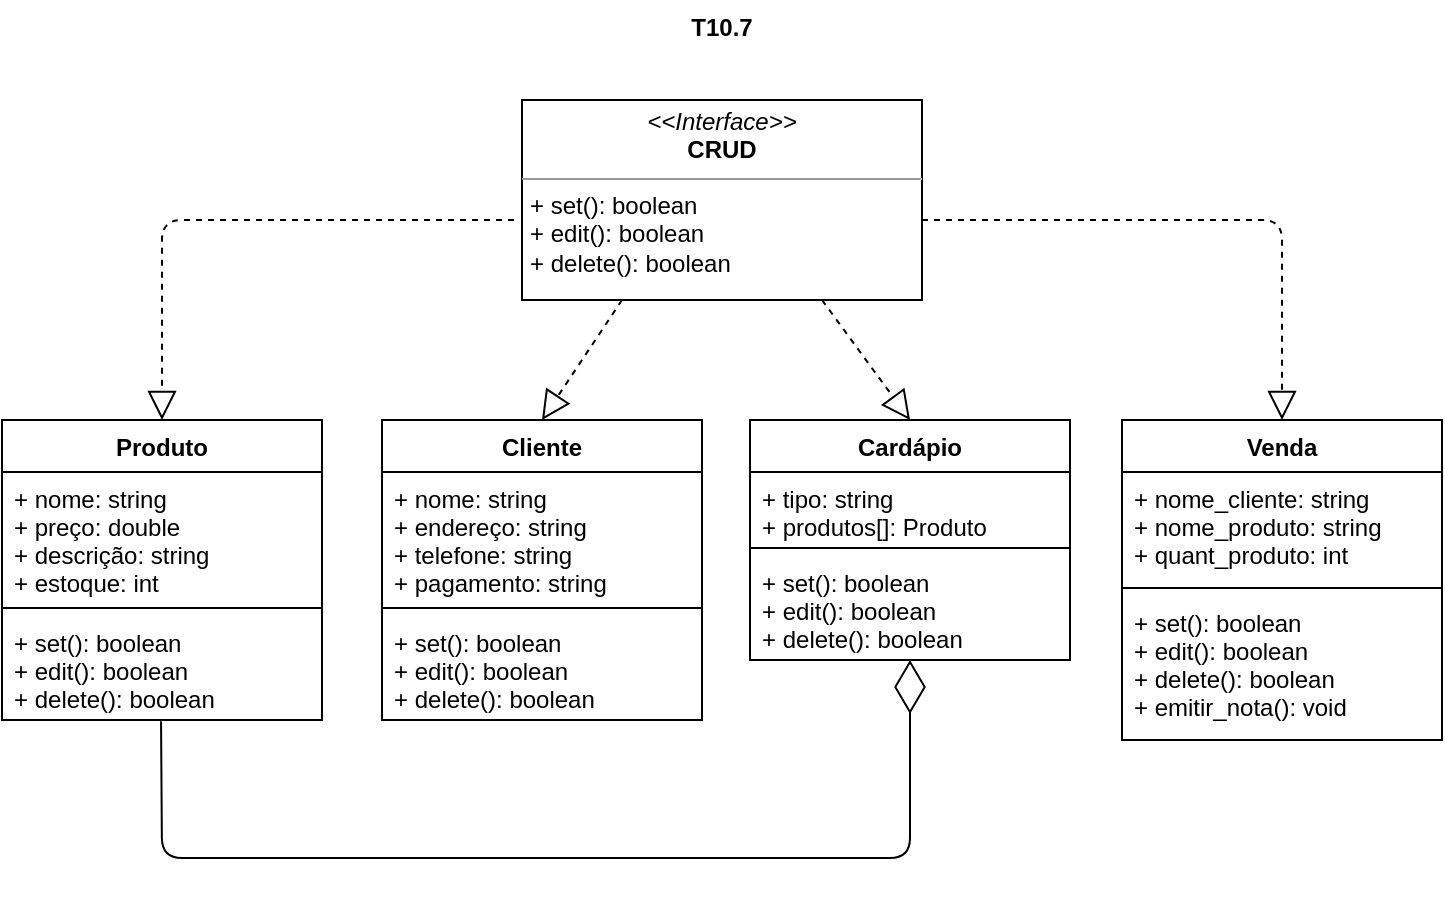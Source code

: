 <mxfile version="14.9.9" type="device"><diagram id="-9zRMThLOueav20SKshR" name="Page-1"><mxGraphModel dx="980" dy="536" grid="1" gridSize="10" guides="1" tooltips="1" connect="1" arrows="1" fold="1" page="1" pageScale="1" pageWidth="827" pageHeight="1169" math="0" shadow="0"><root><mxCell id="0"/><mxCell id="1" parent="0"/><mxCell id="WGsRkCqhGHkbqIBpGS22-4" value="&lt;p style=&quot;margin: 0px ; margin-top: 4px ; text-align: center&quot;&gt;&lt;i&gt;&amp;lt;&amp;lt;Interface&amp;gt;&amp;gt;&lt;/i&gt;&lt;br&gt;&lt;b&gt;CRUD&lt;/b&gt;&lt;/p&gt;&lt;hr size=&quot;1&quot;&gt;&lt;p style=&quot;margin: 0px ; margin-left: 4px&quot;&gt;+ set(): boolean&lt;/p&gt;&lt;p style=&quot;margin: 0px ; margin-left: 4px&quot;&gt;+ edit(): boolean&lt;/p&gt;&lt;p style=&quot;margin: 0px ; margin-left: 4px&quot;&gt;+ delete(): boolean&lt;/p&gt;" style="verticalAlign=top;align=left;overflow=fill;fontSize=12;fontFamily=Helvetica;html=1;" vertex="1" parent="1"><mxGeometry x="314" y="60" width="200" height="100" as="geometry"/></mxCell><mxCell id="WGsRkCqhGHkbqIBpGS22-5" value="Produto" style="swimlane;fontStyle=1;align=center;verticalAlign=top;childLayout=stackLayout;horizontal=1;startSize=26;horizontalStack=0;resizeParent=1;resizeParentMax=0;resizeLast=0;collapsible=1;marginBottom=0;aspect=fixed;" vertex="1" parent="1"><mxGeometry x="54" y="220" width="160" height="150" as="geometry"><mxRectangle x="54" y="180" width="100" height="26" as="alternateBounds"/></mxGeometry></mxCell><mxCell id="WGsRkCqhGHkbqIBpGS22-6" value="+ nome: string&#10;+ preço: double&#10;+ descrição: string&#10;+ estoque: int" style="text;strokeColor=none;fillColor=none;align=left;verticalAlign=top;spacingLeft=4;spacingRight=4;overflow=hidden;rotatable=0;points=[[0,0.5],[1,0.5]];portConstraint=eastwest;" vertex="1" parent="WGsRkCqhGHkbqIBpGS22-5"><mxGeometry y="26" width="160" height="64" as="geometry"/></mxCell><mxCell id="WGsRkCqhGHkbqIBpGS22-7" value="" style="line;strokeWidth=1;fillColor=none;align=left;verticalAlign=middle;spacingTop=-1;spacingLeft=3;spacingRight=3;rotatable=0;labelPosition=right;points=[];portConstraint=eastwest;" vertex="1" parent="WGsRkCqhGHkbqIBpGS22-5"><mxGeometry y="90" width="160" height="8" as="geometry"/></mxCell><mxCell id="WGsRkCqhGHkbqIBpGS22-8" value="+ set(): boolean&#10;+ edit(): boolean&#10;+ delete(): boolean" style="text;strokeColor=none;fillColor=none;align=left;verticalAlign=top;spacingLeft=4;spacingRight=4;overflow=hidden;rotatable=0;points=[[0,0.5],[1,0.5]];portConstraint=eastwest;" vertex="1" parent="WGsRkCqhGHkbqIBpGS22-5"><mxGeometry y="98" width="160" height="52" as="geometry"/></mxCell><mxCell id="WGsRkCqhGHkbqIBpGS22-9" value="Cliente" style="swimlane;fontStyle=1;align=center;verticalAlign=top;childLayout=stackLayout;horizontal=1;startSize=26;horizontalStack=0;resizeParent=1;resizeParentMax=0;resizeLast=0;collapsible=1;marginBottom=0;" vertex="1" parent="1"><mxGeometry x="244" y="220" width="160" height="150" as="geometry"/></mxCell><mxCell id="WGsRkCqhGHkbqIBpGS22-10" value="+ nome: string&#10;+ endereço: string&#10;+ telefone: string&#10;+ pagamento: string" style="text;strokeColor=none;fillColor=none;align=left;verticalAlign=top;spacingLeft=4;spacingRight=4;overflow=hidden;rotatable=0;points=[[0,0.5],[1,0.5]];portConstraint=eastwest;" vertex="1" parent="WGsRkCqhGHkbqIBpGS22-9"><mxGeometry y="26" width="160" height="64" as="geometry"/></mxCell><mxCell id="WGsRkCqhGHkbqIBpGS22-11" value="" style="line;strokeWidth=1;fillColor=none;align=left;verticalAlign=middle;spacingTop=-1;spacingLeft=3;spacingRight=3;rotatable=0;labelPosition=right;points=[];portConstraint=eastwest;" vertex="1" parent="WGsRkCqhGHkbqIBpGS22-9"><mxGeometry y="90" width="160" height="8" as="geometry"/></mxCell><mxCell id="WGsRkCqhGHkbqIBpGS22-12" value="+ set(): boolean&#10;+ edit(): boolean&#10;+ delete(): boolean" style="text;strokeColor=none;fillColor=none;align=left;verticalAlign=top;spacingLeft=4;spacingRight=4;overflow=hidden;rotatable=0;points=[[0,0.5],[1,0.5]];portConstraint=eastwest;" vertex="1" parent="WGsRkCqhGHkbqIBpGS22-9"><mxGeometry y="98" width="160" height="52" as="geometry"/></mxCell><mxCell id="WGsRkCqhGHkbqIBpGS22-13" value="Cardápio" style="swimlane;fontStyle=1;align=center;verticalAlign=top;childLayout=stackLayout;horizontal=1;startSize=26;horizontalStack=0;resizeParent=1;resizeParentMax=0;resizeLast=0;collapsible=1;marginBottom=0;" vertex="1" parent="1"><mxGeometry x="428" y="220" width="160" height="120" as="geometry"/></mxCell><mxCell id="WGsRkCqhGHkbqIBpGS22-14" value="+ tipo: string&#10;+ produtos[]: Produto" style="text;strokeColor=none;fillColor=none;align=left;verticalAlign=top;spacingLeft=4;spacingRight=4;overflow=hidden;rotatable=0;points=[[0,0.5],[1,0.5]];portConstraint=eastwest;" vertex="1" parent="WGsRkCqhGHkbqIBpGS22-13"><mxGeometry y="26" width="160" height="34" as="geometry"/></mxCell><mxCell id="WGsRkCqhGHkbqIBpGS22-15" value="" style="line;strokeWidth=1;fillColor=none;align=left;verticalAlign=middle;spacingTop=-1;spacingLeft=3;spacingRight=3;rotatable=0;labelPosition=right;points=[];portConstraint=eastwest;" vertex="1" parent="WGsRkCqhGHkbqIBpGS22-13"><mxGeometry y="60" width="160" height="8" as="geometry"/></mxCell><mxCell id="WGsRkCqhGHkbqIBpGS22-16" value="+ set(): boolean&#10;+ edit(): boolean&#10;+ delete(): boolean" style="text;strokeColor=none;fillColor=none;align=left;verticalAlign=top;spacingLeft=4;spacingRight=4;overflow=hidden;rotatable=0;points=[[0,0.5],[1,0.5]];portConstraint=eastwest;" vertex="1" parent="WGsRkCqhGHkbqIBpGS22-13"><mxGeometry y="68" width="160" height="52" as="geometry"/></mxCell><mxCell id="WGsRkCqhGHkbqIBpGS22-17" value="Venda" style="swimlane;fontStyle=1;align=center;verticalAlign=top;childLayout=stackLayout;horizontal=1;startSize=26;horizontalStack=0;resizeParent=1;resizeParentMax=0;resizeLast=0;collapsible=1;marginBottom=0;" vertex="1" parent="1"><mxGeometry x="614" y="220" width="160" height="160" as="geometry"/></mxCell><mxCell id="WGsRkCqhGHkbqIBpGS22-18" value="+ nome_cliente: string&#10;+ nome_produto: string&#10;+ quant_produto: int&#10;" style="text;strokeColor=none;fillColor=none;align=left;verticalAlign=top;spacingLeft=4;spacingRight=4;overflow=hidden;rotatable=0;points=[[0,0.5],[1,0.5]];portConstraint=eastwest;" vertex="1" parent="WGsRkCqhGHkbqIBpGS22-17"><mxGeometry y="26" width="160" height="54" as="geometry"/></mxCell><mxCell id="WGsRkCqhGHkbqIBpGS22-19" value="" style="line;strokeWidth=1;fillColor=none;align=left;verticalAlign=middle;spacingTop=-1;spacingLeft=3;spacingRight=3;rotatable=0;labelPosition=right;points=[];portConstraint=eastwest;" vertex="1" parent="WGsRkCqhGHkbqIBpGS22-17"><mxGeometry y="80" width="160" height="8" as="geometry"/></mxCell><mxCell id="WGsRkCqhGHkbqIBpGS22-20" value="+ set(): boolean&#10;+ edit(): boolean&#10;+ delete(): boolean&#10;+ emitir_nota(): void" style="text;strokeColor=none;fillColor=none;align=left;verticalAlign=top;spacingLeft=4;spacingRight=4;overflow=hidden;rotatable=0;points=[[0,0.5],[1,0.5]];portConstraint=eastwest;" vertex="1" parent="WGsRkCqhGHkbqIBpGS22-17"><mxGeometry y="88" width="160" height="72" as="geometry"/></mxCell><mxCell id="WGsRkCqhGHkbqIBpGS22-32" value="" style="endArrow=block;dashed=1;endFill=0;endSize=12;html=1;entryX=0.5;entryY=0;entryDx=0;entryDy=0;" edge="1" parent="1" target="WGsRkCqhGHkbqIBpGS22-5"><mxGeometry width="160" relative="1" as="geometry"><mxPoint x="310" y="120" as="sourcePoint"/><mxPoint x="260" y="160" as="targetPoint"/><Array as="points"><mxPoint x="134" y="120"/></Array></mxGeometry></mxCell><mxCell id="WGsRkCqhGHkbqIBpGS22-33" value="" style="endArrow=block;dashed=1;endFill=0;endSize=12;html=1;entryX=0.5;entryY=0;entryDx=0;entryDy=0;" edge="1" parent="1" target="WGsRkCqhGHkbqIBpGS22-17"><mxGeometry width="160" relative="1" as="geometry"><mxPoint x="514" y="120" as="sourcePoint"/><mxPoint x="674" y="120" as="targetPoint"/><Array as="points"><mxPoint x="694" y="120"/></Array></mxGeometry></mxCell><mxCell id="WGsRkCqhGHkbqIBpGS22-34" value="" style="endArrow=block;dashed=1;endFill=0;endSize=12;html=1;exitX=0.25;exitY=1;exitDx=0;exitDy=0;entryX=0.5;entryY=0;entryDx=0;entryDy=0;" edge="1" parent="1" source="WGsRkCqhGHkbqIBpGS22-4" target="WGsRkCqhGHkbqIBpGS22-9"><mxGeometry width="160" relative="1" as="geometry"><mxPoint x="310" y="200" as="sourcePoint"/><mxPoint x="310" y="190" as="targetPoint"/></mxGeometry></mxCell><mxCell id="WGsRkCqhGHkbqIBpGS22-35" value="" style="endArrow=block;dashed=1;endFill=0;endSize=12;html=1;exitX=0.75;exitY=1;exitDx=0;exitDy=0;entryX=0.5;entryY=0;entryDx=0;entryDy=0;" edge="1" parent="1" source="WGsRkCqhGHkbqIBpGS22-4" target="WGsRkCqhGHkbqIBpGS22-13"><mxGeometry width="160" relative="1" as="geometry"><mxPoint x="450" y="180" as="sourcePoint"/><mxPoint x="610" y="180" as="targetPoint"/></mxGeometry></mxCell><mxCell id="WGsRkCqhGHkbqIBpGS22-36" value="" style="endArrow=diamondThin;endFill=0;endSize=24;html=1;horizontal=1;exitX=0.497;exitY=1.012;exitDx=0;exitDy=0;exitPerimeter=0;" edge="1" parent="1" source="WGsRkCqhGHkbqIBpGS22-8"><mxGeometry width="160" relative="1" as="geometry"><mxPoint x="120" y="370" as="sourcePoint"/><mxPoint x="508" y="340" as="targetPoint"/><Array as="points"><mxPoint x="134" y="439"/><mxPoint x="508" y="439"/></Array></mxGeometry></mxCell><mxCell id="WGsRkCqhGHkbqIBpGS22-37" value="T10.7" style="text;align=center;fontStyle=1;verticalAlign=middle;spacingLeft=3;spacingRight=3;strokeColor=none;rotatable=0;points=[[0,0.5],[1,0.5]];portConstraint=eastwest;" vertex="1" parent="1"><mxGeometry x="374" y="10" width="80" height="26" as="geometry"/></mxCell></root></mxGraphModel></diagram></mxfile>